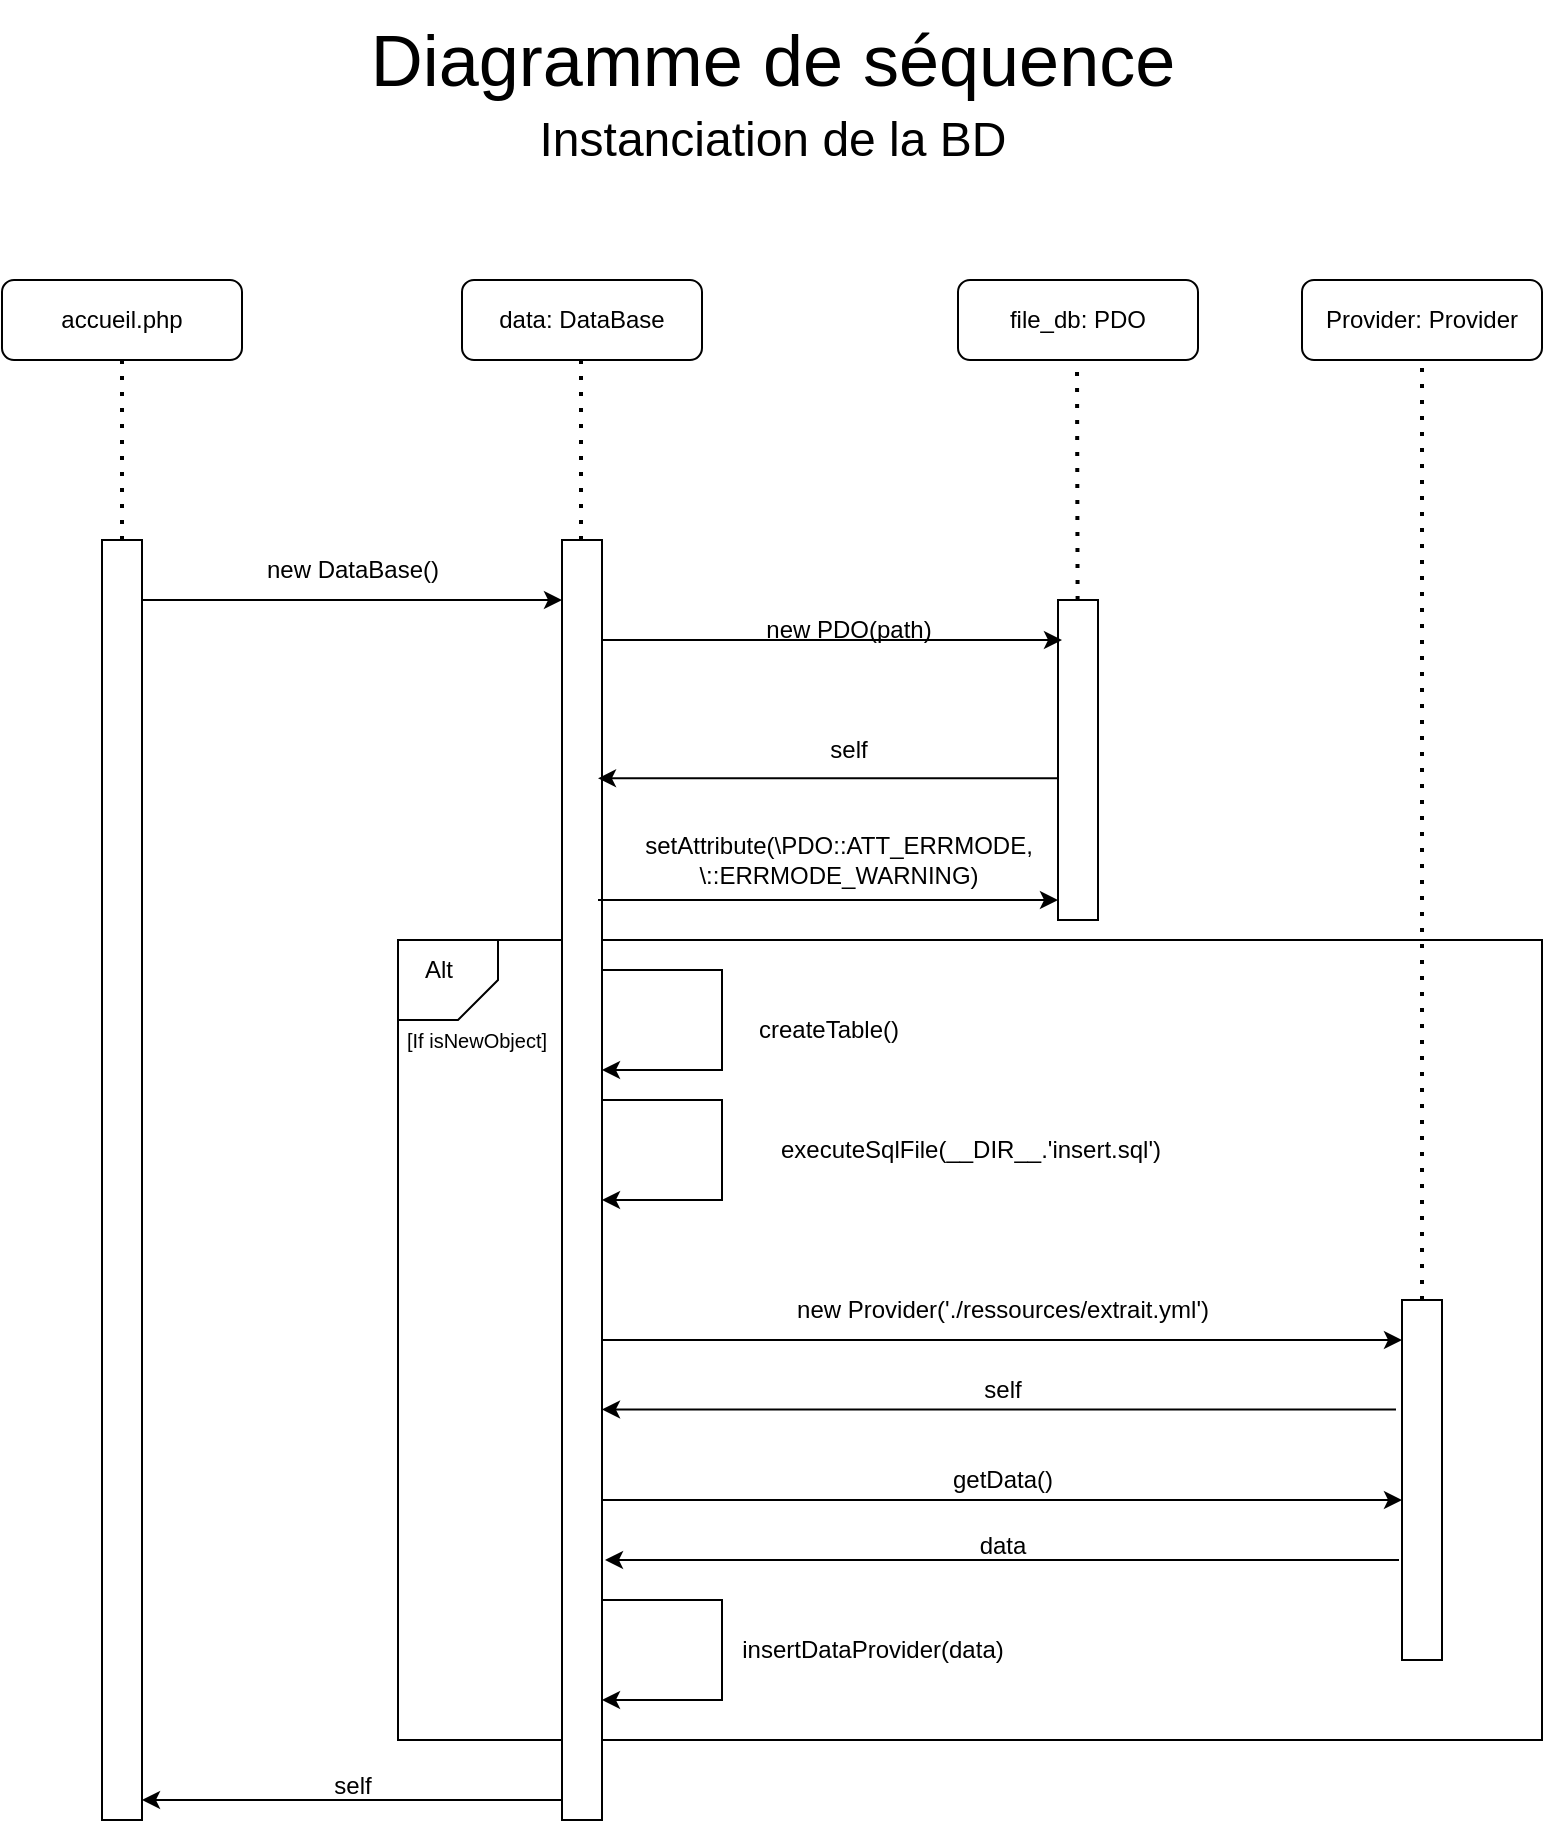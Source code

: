 <mxfile version="23.1.5" type="github">
  <diagram name="Page-1" id="hAAcPdWmbNE2co3gYGht">
    <mxGraphModel dx="1434" dy="773" grid="1" gridSize="10" guides="1" tooltips="1" connect="1" arrows="1" fold="1" page="1" pageScale="1" pageWidth="850" pageHeight="1100" math="0" shadow="0">
      <root>
        <mxCell id="0" />
        <mxCell id="1" parent="0" />
        <mxCell id="ogsbzvjxvG8QTjXLdAWY-27" value="" style="rounded=0;whiteSpace=wrap;html=1;fillColor=none;" vertex="1" parent="1">
          <mxGeometry x="238" y="490" width="572" height="400" as="geometry" />
        </mxCell>
        <mxCell id="ogsbzvjxvG8QTjXLdAWY-1" value="&lt;font style=&quot;font-size: 36px;&quot;&gt;Diagramme de séquence&lt;/font&gt;" style="text;html=1;align=center;verticalAlign=middle;resizable=0;points=[];autosize=1;strokeColor=none;fillColor=none;" vertex="1" parent="1">
          <mxGeometry x="210" y="20" width="430" height="60" as="geometry" />
        </mxCell>
        <mxCell id="ogsbzvjxvG8QTjXLdAWY-2" value="&lt;font style=&quot;font-size: 24px;&quot;&gt;Instanciation de la BD&lt;/font&gt;" style="text;html=1;align=center;verticalAlign=middle;resizable=0;points=[];autosize=1;strokeColor=none;fillColor=none;" vertex="1" parent="1">
          <mxGeometry x="295" y="70" width="260" height="40" as="geometry" />
        </mxCell>
        <mxCell id="ogsbzvjxvG8QTjXLdAWY-4" value="accueil.php" style="rounded=1;whiteSpace=wrap;html=1;" vertex="1" parent="1">
          <mxGeometry x="40" y="160" width="120" height="40" as="geometry" />
        </mxCell>
        <mxCell id="ogsbzvjxvG8QTjXLdAWY-5" value="" style="endArrow=none;dashed=1;html=1;dashPattern=1 3;strokeWidth=2;rounded=0;" edge="1" parent="1" source="ogsbzvjxvG8QTjXLdAWY-6" target="ogsbzvjxvG8QTjXLdAWY-4">
          <mxGeometry width="50" height="50" relative="1" as="geometry">
            <mxPoint x="160" y="390" as="sourcePoint" />
            <mxPoint x="210" y="340" as="targetPoint" />
          </mxGeometry>
        </mxCell>
        <mxCell id="ogsbzvjxvG8QTjXLdAWY-6" value="" style="rounded=0;whiteSpace=wrap;html=1;" vertex="1" parent="1">
          <mxGeometry x="90" y="290" width="20" height="640" as="geometry" />
        </mxCell>
        <mxCell id="ogsbzvjxvG8QTjXLdAWY-7" value="data: DataBase" style="rounded=1;whiteSpace=wrap;html=1;" vertex="1" parent="1">
          <mxGeometry x="270" y="160" width="120" height="40" as="geometry" />
        </mxCell>
        <mxCell id="ogsbzvjxvG8QTjXLdAWY-8" value="" style="endArrow=none;dashed=1;html=1;dashPattern=1 3;strokeWidth=2;rounded=0;" edge="1" parent="1">
          <mxGeometry width="50" height="50" relative="1" as="geometry">
            <mxPoint x="329.5" y="290" as="sourcePoint" />
            <mxPoint x="329.5" y="200" as="targetPoint" />
          </mxGeometry>
        </mxCell>
        <mxCell id="ogsbzvjxvG8QTjXLdAWY-9" value="" style="rounded=0;whiteSpace=wrap;html=1;" vertex="1" parent="1">
          <mxGeometry x="320" y="290" width="20" height="640" as="geometry" />
        </mxCell>
        <mxCell id="ogsbzvjxvG8QTjXLdAWY-10" value="" style="endArrow=classic;html=1;rounded=0;" edge="1" parent="1">
          <mxGeometry width="50" height="50" relative="1" as="geometry">
            <mxPoint x="110" y="320" as="sourcePoint" />
            <mxPoint x="320" y="320" as="targetPoint" />
          </mxGeometry>
        </mxCell>
        <mxCell id="ogsbzvjxvG8QTjXLdAWY-11" value="new DataBase()" style="text;html=1;align=center;verticalAlign=middle;resizable=0;points=[];autosize=1;strokeColor=none;fillColor=none;" vertex="1" parent="1">
          <mxGeometry x="160" y="290" width="110" height="30" as="geometry" />
        </mxCell>
        <mxCell id="ogsbzvjxvG8QTjXLdAWY-12" value="file_db: PDO" style="rounded=1;whiteSpace=wrap;html=1;" vertex="1" parent="1">
          <mxGeometry x="518" y="160" width="120" height="40" as="geometry" />
        </mxCell>
        <mxCell id="ogsbzvjxvG8QTjXLdAWY-13" value="" style="rounded=0;whiteSpace=wrap;html=1;" vertex="1" parent="1">
          <mxGeometry x="568" y="320" width="20" height="160" as="geometry" />
        </mxCell>
        <mxCell id="ogsbzvjxvG8QTjXLdAWY-14" value="" style="endArrow=none;dashed=1;html=1;dashPattern=1 3;strokeWidth=2;rounded=0;" edge="1" parent="1" source="ogsbzvjxvG8QTjXLdAWY-13">
          <mxGeometry width="50" height="50" relative="1" as="geometry">
            <mxPoint x="577.5" y="290" as="sourcePoint" />
            <mxPoint x="577.5" y="200" as="targetPoint" />
          </mxGeometry>
        </mxCell>
        <mxCell id="ogsbzvjxvG8QTjXLdAWY-16" value="new PDO(path)" style="text;html=1;align=center;verticalAlign=middle;resizable=0;points=[];autosize=1;strokeColor=none;fillColor=none;" vertex="1" parent="1">
          <mxGeometry x="408" y="320" width="110" height="30" as="geometry" />
        </mxCell>
        <mxCell id="ogsbzvjxvG8QTjXLdAWY-19" value="self" style="text;html=1;align=center;verticalAlign=middle;resizable=0;points=[];autosize=1;strokeColor=none;fillColor=none;" vertex="1" parent="1">
          <mxGeometry x="443" y="380" width="40" height="30" as="geometry" />
        </mxCell>
        <mxCell id="ogsbzvjxvG8QTjXLdAWY-21" value="&lt;div&gt;setAttribute(\PDO::ATT_ERRMODE,&lt;/div&gt;&lt;div&gt;\::ERRMODE_WARNING)&lt;/div&gt;" style="text;html=1;align=center;verticalAlign=middle;resizable=0;points=[];autosize=1;strokeColor=none;fillColor=none;" vertex="1" parent="1">
          <mxGeometry x="348" y="430" width="220" height="40" as="geometry" />
        </mxCell>
        <mxCell id="ogsbzvjxvG8QTjXLdAWY-24" value="" style="endArrow=classic;html=1;rounded=0;endFill=1;" edge="1" parent="1">
          <mxGeometry width="50" height="50" relative="1" as="geometry">
            <mxPoint x="340" y="340" as="sourcePoint" />
            <mxPoint x="570" y="340" as="targetPoint" />
          </mxGeometry>
        </mxCell>
        <mxCell id="ogsbzvjxvG8QTjXLdAWY-25" value="" style="endArrow=none;html=1;rounded=0;startArrow=classic;startFill=1;" edge="1" parent="1">
          <mxGeometry width="50" height="50" relative="1" as="geometry">
            <mxPoint x="338" y="409.17" as="sourcePoint" />
            <mxPoint x="568" y="409.17" as="targetPoint" />
          </mxGeometry>
        </mxCell>
        <mxCell id="ogsbzvjxvG8QTjXLdAWY-26" value="" style="endArrow=classic;html=1;rounded=0;endFill=1;" edge="1" parent="1">
          <mxGeometry width="50" height="50" relative="1" as="geometry">
            <mxPoint x="338" y="470" as="sourcePoint" />
            <mxPoint x="568" y="470" as="targetPoint" />
          </mxGeometry>
        </mxCell>
        <mxCell id="ogsbzvjxvG8QTjXLdAWY-28" value="Alt" style="text;html=1;align=center;verticalAlign=middle;resizable=0;points=[];autosize=1;strokeColor=none;fillColor=none;" vertex="1" parent="1">
          <mxGeometry x="238" y="490" width="40" height="30" as="geometry" />
        </mxCell>
        <mxCell id="ogsbzvjxvG8QTjXLdAWY-29" value="" style="endArrow=none;html=1;rounded=0;" edge="1" parent="1">
          <mxGeometry width="50" height="50" relative="1" as="geometry">
            <mxPoint x="238" y="530" as="sourcePoint" />
            <mxPoint x="288" y="490" as="targetPoint" />
            <Array as="points">
              <mxPoint x="268" y="530" />
              <mxPoint x="288" y="510" />
            </Array>
          </mxGeometry>
        </mxCell>
        <mxCell id="ogsbzvjxvG8QTjXLdAWY-30" value="&lt;font style=&quot;font-size: 10px;&quot;&gt;[If isNewObject]&lt;/font&gt;" style="text;html=1;align=center;verticalAlign=middle;resizable=0;points=[];autosize=1;strokeColor=none;fillColor=none;" vertex="1" parent="1">
          <mxGeometry x="232" y="525" width="90" height="30" as="geometry" />
        </mxCell>
        <mxCell id="ogsbzvjxvG8QTjXLdAWY-31" value="" style="endArrow=classic;html=1;rounded=0;" edge="1" parent="1">
          <mxGeometry width="50" height="50" relative="1" as="geometry">
            <mxPoint x="340" y="505" as="sourcePoint" />
            <mxPoint x="340" y="555" as="targetPoint" />
            <Array as="points">
              <mxPoint x="400" y="505" />
              <mxPoint x="400" y="555" />
            </Array>
          </mxGeometry>
        </mxCell>
        <mxCell id="ogsbzvjxvG8QTjXLdAWY-32" value="createTable()" style="text;html=1;align=center;verticalAlign=middle;resizable=0;points=[];autosize=1;strokeColor=none;fillColor=none;" vertex="1" parent="1">
          <mxGeometry x="408" y="520" width="90" height="30" as="geometry" />
        </mxCell>
        <mxCell id="ogsbzvjxvG8QTjXLdAWY-33" value="" style="endArrow=classic;html=1;rounded=0;" edge="1" parent="1">
          <mxGeometry width="50" height="50" relative="1" as="geometry">
            <mxPoint x="340" y="570" as="sourcePoint" />
            <mxPoint x="340" y="620" as="targetPoint" />
            <Array as="points">
              <mxPoint x="400" y="570" />
              <mxPoint x="400" y="620" />
            </Array>
          </mxGeometry>
        </mxCell>
        <mxCell id="ogsbzvjxvG8QTjXLdAWY-34" value="executeSqlFile(__DIR__.&#39;insert.sql&#39;)" style="text;html=1;align=center;verticalAlign=middle;resizable=0;points=[];autosize=1;strokeColor=none;fillColor=none;" vertex="1" parent="1">
          <mxGeometry x="419" y="580" width="210" height="30" as="geometry" />
        </mxCell>
        <mxCell id="ogsbzvjxvG8QTjXLdAWY-35" value="Provider: Provider" style="rounded=1;whiteSpace=wrap;html=1;" vertex="1" parent="1">
          <mxGeometry x="690" y="160" width="120" height="40" as="geometry" />
        </mxCell>
        <mxCell id="ogsbzvjxvG8QTjXLdAWY-36" value="" style="endArrow=none;dashed=1;html=1;dashPattern=1 3;strokeWidth=2;rounded=0;" edge="1" parent="1" source="ogsbzvjxvG8QTjXLdAWY-37" target="ogsbzvjxvG8QTjXLdAWY-35">
          <mxGeometry width="50" height="50" relative="1" as="geometry">
            <mxPoint x="750" y="330" as="sourcePoint" />
            <mxPoint x="587.5" y="210" as="targetPoint" />
          </mxGeometry>
        </mxCell>
        <mxCell id="ogsbzvjxvG8QTjXLdAWY-37" value="" style="rounded=0;whiteSpace=wrap;html=1;" vertex="1" parent="1">
          <mxGeometry x="740" y="670" width="20" height="180" as="geometry" />
        </mxCell>
        <mxCell id="ogsbzvjxvG8QTjXLdAWY-38" value="" style="endArrow=classic;html=1;rounded=0;endFill=1;" edge="1" parent="1">
          <mxGeometry width="50" height="50" relative="1" as="geometry">
            <mxPoint x="340" y="690" as="sourcePoint" />
            <mxPoint x="740" y="690" as="targetPoint" />
          </mxGeometry>
        </mxCell>
        <mxCell id="ogsbzvjxvG8QTjXLdAWY-39" value="new Provider(&#39;./ressources/extrait.yml&#39;)" style="text;html=1;align=center;verticalAlign=middle;resizable=0;points=[];autosize=1;strokeColor=none;fillColor=none;" vertex="1" parent="1">
          <mxGeometry x="425" y="660" width="230" height="30" as="geometry" />
        </mxCell>
        <mxCell id="ogsbzvjxvG8QTjXLdAWY-40" value="" style="endArrow=none;html=1;rounded=0;startArrow=classic;startFill=1;" edge="1" parent="1">
          <mxGeometry width="50" height="50" relative="1" as="geometry">
            <mxPoint x="340" y="724.71" as="sourcePoint" />
            <mxPoint x="737" y="724.71" as="targetPoint" />
          </mxGeometry>
        </mxCell>
        <mxCell id="ogsbzvjxvG8QTjXLdAWY-42" value="self" style="text;html=1;align=center;verticalAlign=middle;resizable=0;points=[];autosize=1;strokeColor=none;fillColor=none;" vertex="1" parent="1">
          <mxGeometry x="520" y="700" width="40" height="30" as="geometry" />
        </mxCell>
        <mxCell id="ogsbzvjxvG8QTjXLdAWY-43" value="getData()" style="text;html=1;align=center;verticalAlign=middle;resizable=0;points=[];autosize=1;strokeColor=none;fillColor=none;" vertex="1" parent="1">
          <mxGeometry x="505" y="745" width="70" height="30" as="geometry" />
        </mxCell>
        <mxCell id="ogsbzvjxvG8QTjXLdAWY-44" value="" style="endArrow=classic;html=1;rounded=0;endFill=1;" edge="1" parent="1">
          <mxGeometry width="50" height="50" relative="1" as="geometry">
            <mxPoint x="340" y="770" as="sourcePoint" />
            <mxPoint x="740" y="770" as="targetPoint" />
          </mxGeometry>
        </mxCell>
        <mxCell id="ogsbzvjxvG8QTjXLdAWY-45" value="" style="endArrow=none;html=1;rounded=0;startArrow=classic;startFill=1;" edge="1" parent="1">
          <mxGeometry width="50" height="50" relative="1" as="geometry">
            <mxPoint x="341.5" y="800" as="sourcePoint" />
            <mxPoint x="738.5" y="800" as="targetPoint" />
          </mxGeometry>
        </mxCell>
        <mxCell id="ogsbzvjxvG8QTjXLdAWY-47" value="data" style="text;html=1;align=center;verticalAlign=middle;resizable=0;points=[];autosize=1;strokeColor=none;fillColor=none;" vertex="1" parent="1">
          <mxGeometry x="515" y="778" width="50" height="30" as="geometry" />
        </mxCell>
        <mxCell id="ogsbzvjxvG8QTjXLdAWY-48" value="" style="endArrow=classic;html=1;rounded=0;" edge="1" parent="1">
          <mxGeometry width="50" height="50" relative="1" as="geometry">
            <mxPoint x="340" y="820" as="sourcePoint" />
            <mxPoint x="340" y="870" as="targetPoint" />
            <Array as="points">
              <mxPoint x="400" y="820" />
              <mxPoint x="400" y="870" />
            </Array>
          </mxGeometry>
        </mxCell>
        <mxCell id="ogsbzvjxvG8QTjXLdAWY-49" value="insertDataProvider(data)" style="text;html=1;align=center;verticalAlign=middle;resizable=0;points=[];autosize=1;strokeColor=none;fillColor=none;" vertex="1" parent="1">
          <mxGeometry x="400" y="830" width="150" height="30" as="geometry" />
        </mxCell>
        <mxCell id="ogsbzvjxvG8QTjXLdAWY-50" value="" style="endArrow=none;html=1;rounded=0;startArrow=classic;startFill=1;" edge="1" parent="1">
          <mxGeometry width="50" height="50" relative="1" as="geometry">
            <mxPoint x="110" y="920" as="sourcePoint" />
            <mxPoint x="320" y="920" as="targetPoint" />
          </mxGeometry>
        </mxCell>
        <mxCell id="ogsbzvjxvG8QTjXLdAWY-51" value="self" style="text;html=1;align=center;verticalAlign=middle;resizable=0;points=[];autosize=1;strokeColor=none;fillColor=none;" vertex="1" parent="1">
          <mxGeometry x="195" y="898" width="40" height="30" as="geometry" />
        </mxCell>
      </root>
    </mxGraphModel>
  </diagram>
</mxfile>
